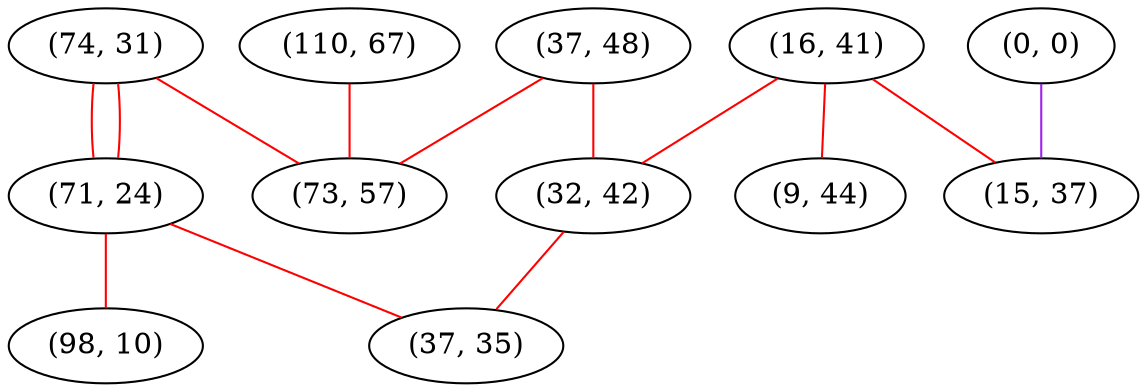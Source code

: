 graph "" {
"(74, 31)";
"(0, 0)";
"(37, 48)";
"(16, 41)";
"(71, 24)";
"(98, 10)";
"(32, 42)";
"(110, 67)";
"(15, 37)";
"(73, 57)";
"(9, 44)";
"(37, 35)";
"(74, 31)" -- "(71, 24)"  [color=red, key=0, weight=1];
"(74, 31)" -- "(71, 24)"  [color=red, key=1, weight=1];
"(74, 31)" -- "(73, 57)"  [color=red, key=0, weight=1];
"(0, 0)" -- "(15, 37)"  [color=purple, key=0, weight=4];
"(37, 48)" -- "(32, 42)"  [color=red, key=0, weight=1];
"(37, 48)" -- "(73, 57)"  [color=red, key=0, weight=1];
"(16, 41)" -- "(15, 37)"  [color=red, key=0, weight=1];
"(16, 41)" -- "(32, 42)"  [color=red, key=0, weight=1];
"(16, 41)" -- "(9, 44)"  [color=red, key=0, weight=1];
"(71, 24)" -- "(98, 10)"  [color=red, key=0, weight=1];
"(71, 24)" -- "(37, 35)"  [color=red, key=0, weight=1];
"(32, 42)" -- "(37, 35)"  [color=red, key=0, weight=1];
"(110, 67)" -- "(73, 57)"  [color=red, key=0, weight=1];
}
